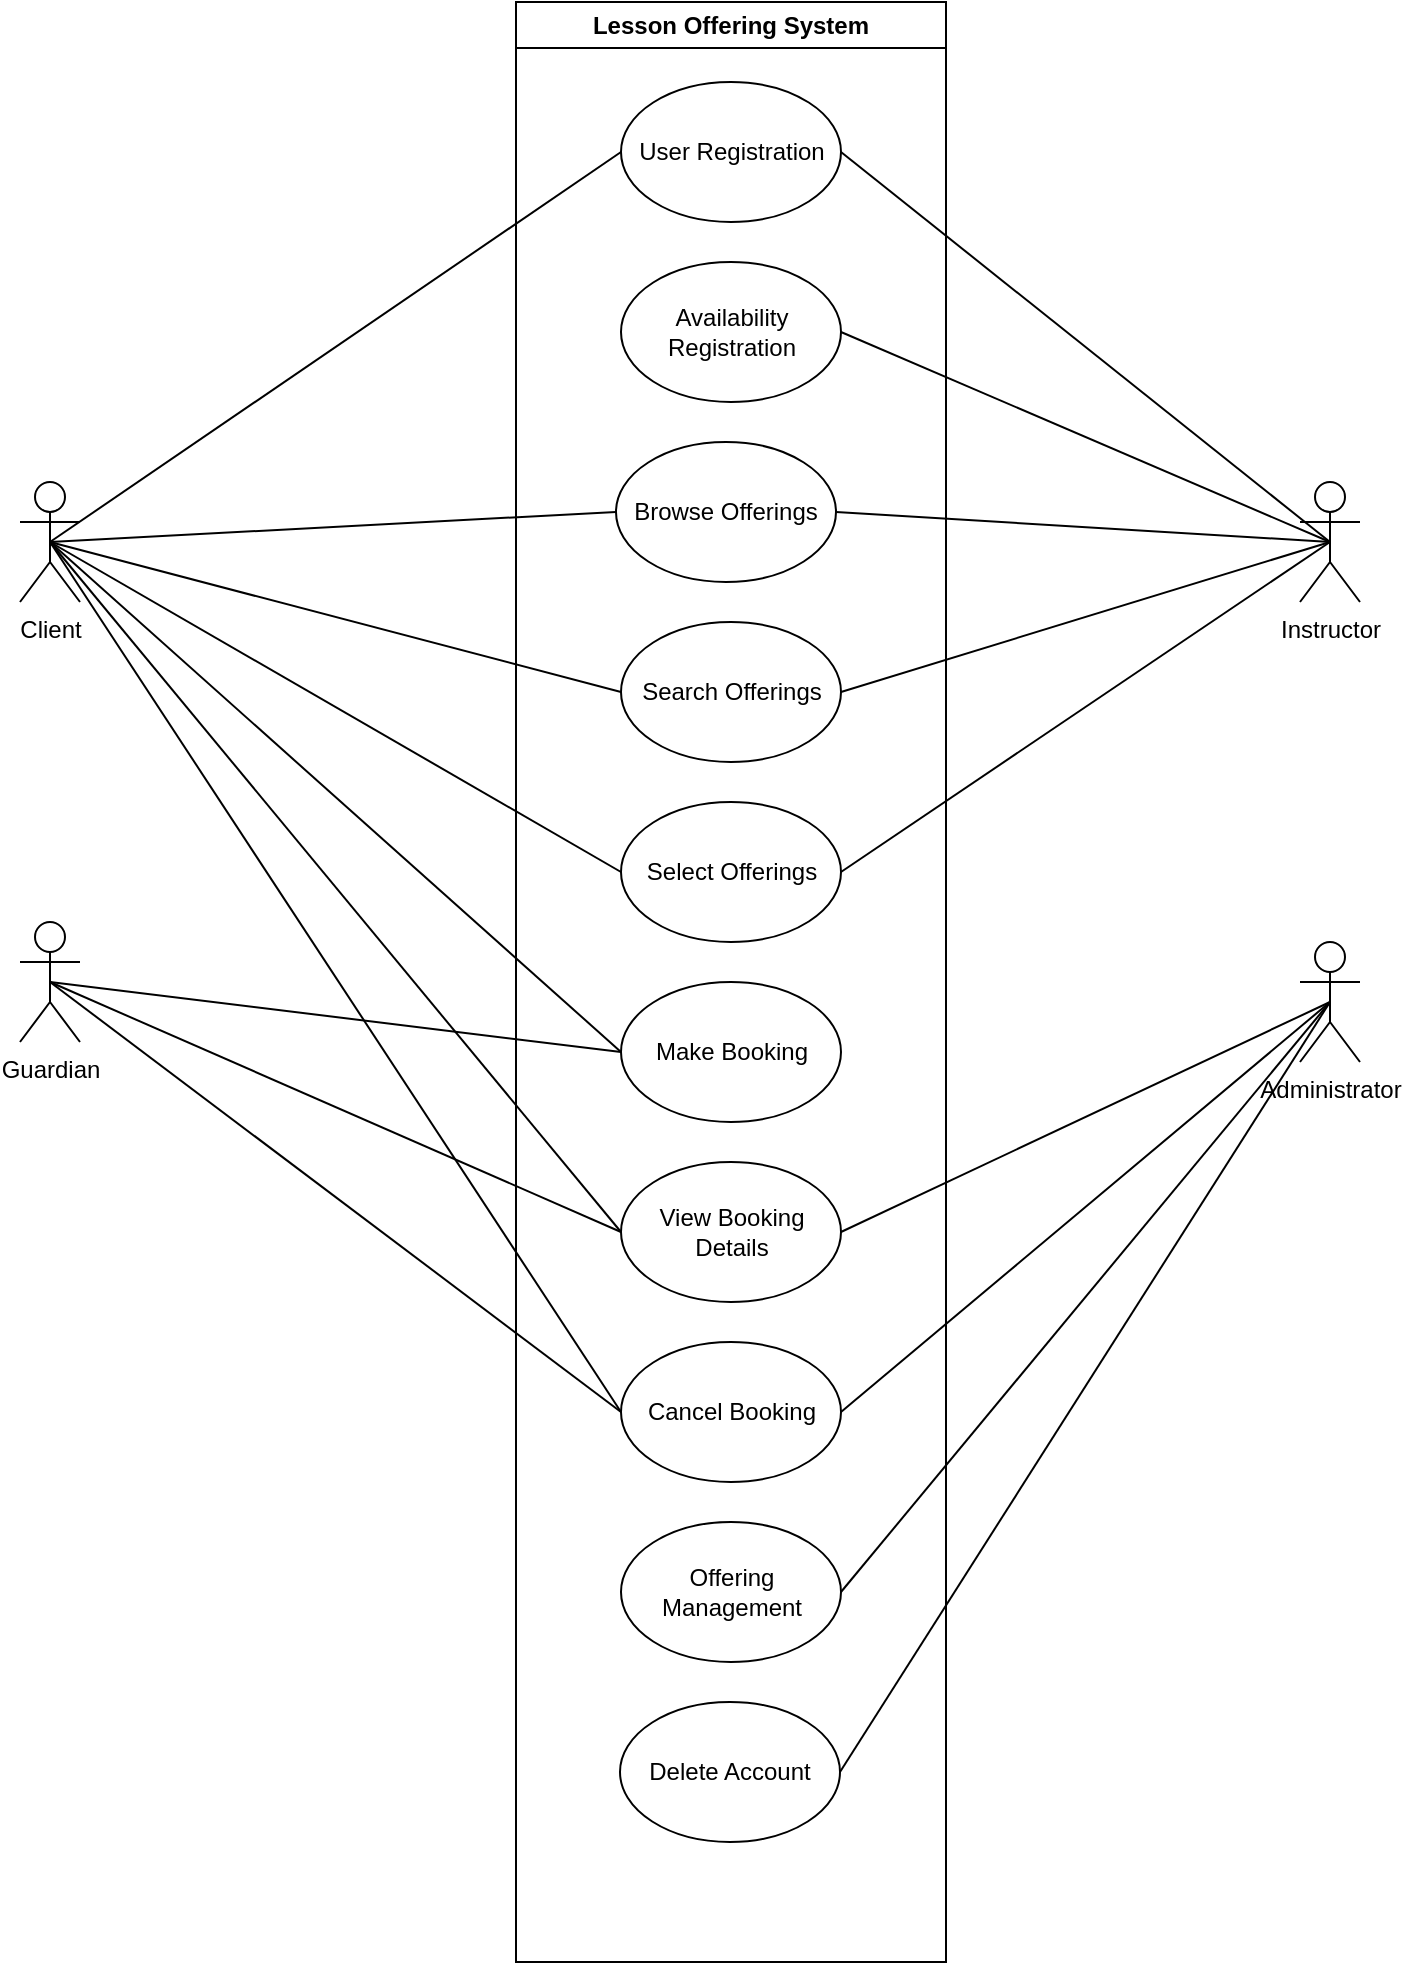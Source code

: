 <mxfile version="24.8.0">
  <diagram name="Page-1" id="ZnEII1DR_nIjoIJPPloN">
    <mxGraphModel dx="1426" dy="1883" grid="1" gridSize="10" guides="1" tooltips="1" connect="1" arrows="1" fold="1" page="1" pageScale="1" pageWidth="850" pageHeight="1100" math="0" shadow="0">
      <root>
        <mxCell id="0" />
        <mxCell id="1" parent="0" />
        <mxCell id="jUnamfFkszUpqMm_n2EK-4" value="Lesson Offering System" style="swimlane;whiteSpace=wrap;html=1;" vertex="1" parent="1">
          <mxGeometry x="318" y="-1040" width="215" height="980" as="geometry" />
        </mxCell>
        <mxCell id="jUnamfFkszUpqMm_n2EK-5" value="User Registration" style="ellipse;whiteSpace=wrap;html=1;" vertex="1" parent="jUnamfFkszUpqMm_n2EK-4">
          <mxGeometry x="52.5" y="40" width="110" height="70" as="geometry" />
        </mxCell>
        <mxCell id="jUnamfFkszUpqMm_n2EK-11" value="Availability Registration" style="ellipse;whiteSpace=wrap;html=1;" vertex="1" parent="jUnamfFkszUpqMm_n2EK-4">
          <mxGeometry x="52.5" y="130" width="110" height="70" as="geometry" />
        </mxCell>
        <mxCell id="jUnamfFkszUpqMm_n2EK-6" value="Browse Offerings" style="ellipse;whiteSpace=wrap;html=1;" vertex="1" parent="jUnamfFkszUpqMm_n2EK-4">
          <mxGeometry x="50" y="220" width="110" height="70" as="geometry" />
        </mxCell>
        <mxCell id="jUnamfFkszUpqMm_n2EK-8" value="Search Offerings" style="ellipse;whiteSpace=wrap;html=1;" vertex="1" parent="jUnamfFkszUpqMm_n2EK-4">
          <mxGeometry x="52.5" y="310" width="110" height="70" as="geometry" />
        </mxCell>
        <mxCell id="jUnamfFkszUpqMm_n2EK-10" value="Select Offerings" style="ellipse;whiteSpace=wrap;html=1;" vertex="1" parent="jUnamfFkszUpqMm_n2EK-4">
          <mxGeometry x="52.5" y="400" width="110" height="70" as="geometry" />
        </mxCell>
        <mxCell id="jUnamfFkszUpqMm_n2EK-9" value="Make Booking" style="ellipse;whiteSpace=wrap;html=1;" vertex="1" parent="jUnamfFkszUpqMm_n2EK-4">
          <mxGeometry x="52.5" y="490" width="110" height="70" as="geometry" />
        </mxCell>
        <mxCell id="jUnamfFkszUpqMm_n2EK-7" value="View Booking Details" style="ellipse;whiteSpace=wrap;html=1;" vertex="1" parent="jUnamfFkszUpqMm_n2EK-4">
          <mxGeometry x="52.5" y="580" width="110" height="70" as="geometry" />
        </mxCell>
        <mxCell id="jUnamfFkszUpqMm_n2EK-15" value="Cancel Booking" style="ellipse;whiteSpace=wrap;html=1;" vertex="1" parent="jUnamfFkszUpqMm_n2EK-4">
          <mxGeometry x="52.5" y="670" width="110" height="70" as="geometry" />
        </mxCell>
        <mxCell id="jUnamfFkszUpqMm_n2EK-12" value="Offering Management" style="ellipse;whiteSpace=wrap;html=1;" vertex="1" parent="jUnamfFkszUpqMm_n2EK-4">
          <mxGeometry x="52.5" y="760" width="110" height="70" as="geometry" />
        </mxCell>
        <mxCell id="jUnamfFkszUpqMm_n2EK-14" value="Delete Account" style="ellipse;whiteSpace=wrap;html=1;" vertex="1" parent="jUnamfFkszUpqMm_n2EK-4">
          <mxGeometry x="52" y="850" width="110" height="70" as="geometry" />
        </mxCell>
        <mxCell id="jUnamfFkszUpqMm_n2EK-16" value="Client" style="shape=umlActor;verticalLabelPosition=bottom;verticalAlign=top;html=1;outlineConnect=0;" vertex="1" parent="1">
          <mxGeometry x="70" y="-800" width="30" height="60" as="geometry" />
        </mxCell>
        <mxCell id="jUnamfFkszUpqMm_n2EK-23" value="Guardian" style="shape=umlActor;verticalLabelPosition=bottom;verticalAlign=top;html=1;outlineConnect=0;" vertex="1" parent="1">
          <mxGeometry x="70" y="-580" width="30" height="60" as="geometry" />
        </mxCell>
        <mxCell id="jUnamfFkszUpqMm_n2EK-26" value="Instructor" style="shape=umlActor;verticalLabelPosition=bottom;verticalAlign=top;html=1;outlineConnect=0;" vertex="1" parent="1">
          <mxGeometry x="710" y="-800" width="30" height="60" as="geometry" />
        </mxCell>
        <mxCell id="jUnamfFkszUpqMm_n2EK-27" value="Administrator" style="shape=umlActor;verticalLabelPosition=bottom;verticalAlign=top;html=1;outlineConnect=0;" vertex="1" parent="1">
          <mxGeometry x="710" y="-570" width="30" height="60" as="geometry" />
        </mxCell>
        <mxCell id="jUnamfFkszUpqMm_n2EK-32" value="" style="endArrow=none;html=1;rounded=0;exitX=0.5;exitY=0.5;exitDx=0;exitDy=0;exitPerimeter=0;entryX=1;entryY=0.5;entryDx=0;entryDy=0;" edge="1" parent="1" source="jUnamfFkszUpqMm_n2EK-26" target="jUnamfFkszUpqMm_n2EK-5">
          <mxGeometry width="50" height="50" relative="1" as="geometry">
            <mxPoint x="640" y="-820" as="sourcePoint" />
            <mxPoint x="580" y="-880" as="targetPoint" />
          </mxGeometry>
        </mxCell>
        <mxCell id="jUnamfFkszUpqMm_n2EK-33" value="" style="endArrow=none;html=1;rounded=0;exitX=0.5;exitY=0.5;exitDx=0;exitDy=0;exitPerimeter=0;entryX=1;entryY=0.5;entryDx=0;entryDy=0;" edge="1" parent="1" source="jUnamfFkszUpqMm_n2EK-26" target="jUnamfFkszUpqMm_n2EK-11">
          <mxGeometry width="50" height="50" relative="1" as="geometry">
            <mxPoint x="620" y="-750" as="sourcePoint" />
            <mxPoint x="570" y="-800" as="targetPoint" />
          </mxGeometry>
        </mxCell>
        <mxCell id="jUnamfFkszUpqMm_n2EK-34" value="" style="endArrow=none;html=1;rounded=0;exitX=0.5;exitY=0.5;exitDx=0;exitDy=0;exitPerimeter=0;entryX=1;entryY=0.5;entryDx=0;entryDy=0;" edge="1" parent="1" source="jUnamfFkszUpqMm_n2EK-26" target="jUnamfFkszUpqMm_n2EK-6">
          <mxGeometry width="50" height="50" relative="1" as="geometry">
            <mxPoint x="620" y="-720" as="sourcePoint" />
            <mxPoint x="570" y="-770" as="targetPoint" />
          </mxGeometry>
        </mxCell>
        <mxCell id="jUnamfFkszUpqMm_n2EK-35" value="" style="endArrow=none;html=1;rounded=0;exitX=0.5;exitY=0.5;exitDx=0;exitDy=0;exitPerimeter=0;entryX=1;entryY=0.5;entryDx=0;entryDy=0;" edge="1" parent="1" source="jUnamfFkszUpqMm_n2EK-26" target="jUnamfFkszUpqMm_n2EK-8">
          <mxGeometry width="50" height="50" relative="1" as="geometry">
            <mxPoint x="640" y="-690" as="sourcePoint" />
            <mxPoint x="580" y="-660" as="targetPoint" />
          </mxGeometry>
        </mxCell>
        <mxCell id="jUnamfFkszUpqMm_n2EK-36" value="" style="endArrow=none;html=1;rounded=0;entryX=0.5;entryY=0.5;entryDx=0;entryDy=0;entryPerimeter=0;exitX=1;exitY=0.5;exitDx=0;exitDy=0;" edge="1" parent="1" source="jUnamfFkszUpqMm_n2EK-10" target="jUnamfFkszUpqMm_n2EK-26">
          <mxGeometry width="50" height="50" relative="1" as="geometry">
            <mxPoint x="630" y="-680" as="sourcePoint" />
            <mxPoint x="680" y="-730" as="targetPoint" />
          </mxGeometry>
        </mxCell>
        <mxCell id="jUnamfFkszUpqMm_n2EK-39" value="" style="endArrow=none;html=1;rounded=0;exitX=0.5;exitY=0.5;exitDx=0;exitDy=0;exitPerimeter=0;entryX=0;entryY=0.5;entryDx=0;entryDy=0;" edge="1" parent="1" source="jUnamfFkszUpqMm_n2EK-16" target="jUnamfFkszUpqMm_n2EK-6">
          <mxGeometry width="50" height="50" relative="1" as="geometry">
            <mxPoint x="110" y="-760" as="sourcePoint" />
            <mxPoint x="160" y="-810" as="targetPoint" />
          </mxGeometry>
        </mxCell>
        <mxCell id="jUnamfFkszUpqMm_n2EK-42" value="" style="endArrow=none;html=1;rounded=0;exitX=0.5;exitY=0.5;exitDx=0;exitDy=0;exitPerimeter=0;entryX=0;entryY=0.5;entryDx=0;entryDy=0;" edge="1" parent="1" source="jUnamfFkszUpqMm_n2EK-16" target="jUnamfFkszUpqMm_n2EK-9">
          <mxGeometry width="50" height="50" relative="1" as="geometry">
            <mxPoint x="140" y="-700" as="sourcePoint" />
            <mxPoint x="230" y="-660" as="targetPoint" />
          </mxGeometry>
        </mxCell>
        <mxCell id="jUnamfFkszUpqMm_n2EK-43" value="" style="endArrow=none;html=1;rounded=0;exitX=0.5;exitY=0.5;exitDx=0;exitDy=0;exitPerimeter=0;entryX=0;entryY=0.5;entryDx=0;entryDy=0;" edge="1" parent="1" source="jUnamfFkszUpqMm_n2EK-16" target="jUnamfFkszUpqMm_n2EK-5">
          <mxGeometry width="50" height="50" relative="1" as="geometry">
            <mxPoint x="120" y="-800" as="sourcePoint" />
            <mxPoint x="200" y="-830" as="targetPoint" />
          </mxGeometry>
        </mxCell>
        <mxCell id="jUnamfFkszUpqMm_n2EK-44" value="" style="endArrow=none;html=1;rounded=0;exitX=0.5;exitY=0.5;exitDx=0;exitDy=0;exitPerimeter=0;entryX=0;entryY=0.5;entryDx=0;entryDy=0;" edge="1" parent="1" source="jUnamfFkszUpqMm_n2EK-16" target="jUnamfFkszUpqMm_n2EK-10">
          <mxGeometry width="50" height="50" relative="1" as="geometry">
            <mxPoint x="180" y="-710" as="sourcePoint" />
            <mxPoint x="250" y="-680" as="targetPoint" />
          </mxGeometry>
        </mxCell>
        <mxCell id="jUnamfFkszUpqMm_n2EK-45" value="" style="endArrow=none;html=1;rounded=0;entryX=0;entryY=0.5;entryDx=0;entryDy=0;exitX=0.5;exitY=0.5;exitDx=0;exitDy=0;exitPerimeter=0;" edge="1" parent="1" source="jUnamfFkszUpqMm_n2EK-16" target="jUnamfFkszUpqMm_n2EK-8">
          <mxGeometry width="50" height="50" relative="1" as="geometry">
            <mxPoint x="200" y="-720" as="sourcePoint" />
            <mxPoint x="290" y="-700" as="targetPoint" />
          </mxGeometry>
        </mxCell>
        <mxCell id="jUnamfFkszUpqMm_n2EK-46" value="" style="endArrow=none;html=1;rounded=0;exitX=0.5;exitY=0.5;exitDx=0;exitDy=0;exitPerimeter=0;entryX=0;entryY=0.5;entryDx=0;entryDy=0;" edge="1" parent="1" source="jUnamfFkszUpqMm_n2EK-16" target="jUnamfFkszUpqMm_n2EK-7">
          <mxGeometry width="50" height="50" relative="1" as="geometry">
            <mxPoint x="130" y="-670" as="sourcePoint" />
            <mxPoint x="170" y="-580" as="targetPoint" />
          </mxGeometry>
        </mxCell>
        <mxCell id="jUnamfFkszUpqMm_n2EK-48" value="" style="endArrow=none;html=1;rounded=0;entryX=0.5;entryY=0.5;entryDx=0;entryDy=0;entryPerimeter=0;exitX=1;exitY=0.5;exitDx=0;exitDy=0;" edge="1" parent="1" source="jUnamfFkszUpqMm_n2EK-7" target="jUnamfFkszUpqMm_n2EK-27">
          <mxGeometry width="50" height="50" relative="1" as="geometry">
            <mxPoint x="630" y="-490" as="sourcePoint" />
            <mxPoint x="680" y="-540" as="targetPoint" />
          </mxGeometry>
        </mxCell>
        <mxCell id="jUnamfFkszUpqMm_n2EK-49" value="" style="endArrow=none;html=1;rounded=0;entryX=0.5;entryY=0.5;entryDx=0;entryDy=0;entryPerimeter=0;exitX=1;exitY=0.5;exitDx=0;exitDy=0;" edge="1" parent="1" source="jUnamfFkszUpqMm_n2EK-15" target="jUnamfFkszUpqMm_n2EK-27">
          <mxGeometry width="50" height="50" relative="1" as="geometry">
            <mxPoint x="670" y="-440" as="sourcePoint" />
            <mxPoint x="720" y="-490" as="targetPoint" />
          </mxGeometry>
        </mxCell>
        <mxCell id="jUnamfFkszUpqMm_n2EK-50" value="" style="endArrow=none;html=1;rounded=0;entryX=0.5;entryY=0.5;entryDx=0;entryDy=0;entryPerimeter=0;exitX=0;exitY=0.5;exitDx=0;exitDy=0;" edge="1" parent="1" source="jUnamfFkszUpqMm_n2EK-15" target="jUnamfFkszUpqMm_n2EK-16">
          <mxGeometry width="50" height="50" relative="1" as="geometry">
            <mxPoint x="180" y="-610" as="sourcePoint" />
            <mxPoint x="70" y="-700" as="targetPoint" />
          </mxGeometry>
        </mxCell>
        <mxCell id="jUnamfFkszUpqMm_n2EK-51" value="" style="endArrow=none;html=1;rounded=0;exitX=0.5;exitY=0.5;exitDx=0;exitDy=0;exitPerimeter=0;entryX=0;entryY=0.5;entryDx=0;entryDy=0;" edge="1" parent="1" source="jUnamfFkszUpqMm_n2EK-23" target="jUnamfFkszUpqMm_n2EK-9">
          <mxGeometry width="50" height="50" relative="1" as="geometry">
            <mxPoint x="130" y="-530" as="sourcePoint" />
            <mxPoint x="180" y="-580" as="targetPoint" />
          </mxGeometry>
        </mxCell>
        <mxCell id="jUnamfFkszUpqMm_n2EK-52" value="" style="endArrow=none;html=1;rounded=0;exitX=0.5;exitY=0.5;exitDx=0;exitDy=0;exitPerimeter=0;entryX=0;entryY=0.5;entryDx=0;entryDy=0;" edge="1" parent="1" source="jUnamfFkszUpqMm_n2EK-23" target="jUnamfFkszUpqMm_n2EK-7">
          <mxGeometry width="50" height="50" relative="1" as="geometry">
            <mxPoint x="170" y="-460" as="sourcePoint" />
            <mxPoint x="220" y="-510" as="targetPoint" />
          </mxGeometry>
        </mxCell>
        <mxCell id="jUnamfFkszUpqMm_n2EK-53" value="" style="endArrow=none;html=1;rounded=0;exitX=0.5;exitY=0.5;exitDx=0;exitDy=0;exitPerimeter=0;entryX=0;entryY=0.5;entryDx=0;entryDy=0;" edge="1" parent="1" source="jUnamfFkszUpqMm_n2EK-23" target="jUnamfFkszUpqMm_n2EK-15">
          <mxGeometry width="50" height="50" relative="1" as="geometry">
            <mxPoint x="140" y="-430" as="sourcePoint" />
            <mxPoint x="190" y="-390" as="targetPoint" />
          </mxGeometry>
        </mxCell>
        <mxCell id="jUnamfFkszUpqMm_n2EK-54" value="" style="endArrow=none;html=1;rounded=0;entryX=0.5;entryY=0.5;entryDx=0;entryDy=0;entryPerimeter=0;exitX=1;exitY=0.5;exitDx=0;exitDy=0;" edge="1" parent="1" source="jUnamfFkszUpqMm_n2EK-12" target="jUnamfFkszUpqMm_n2EK-27">
          <mxGeometry width="50" height="50" relative="1" as="geometry">
            <mxPoint x="660" y="-420" as="sourcePoint" />
            <mxPoint x="710" y="-470" as="targetPoint" />
          </mxGeometry>
        </mxCell>
        <mxCell id="jUnamfFkszUpqMm_n2EK-55" value="" style="endArrow=none;html=1;rounded=0;entryX=0.5;entryY=0.5;entryDx=0;entryDy=0;entryPerimeter=0;exitX=1;exitY=0.5;exitDx=0;exitDy=0;" edge="1" parent="1" source="jUnamfFkszUpqMm_n2EK-14" target="jUnamfFkszUpqMm_n2EK-27">
          <mxGeometry width="50" height="50" relative="1" as="geometry">
            <mxPoint x="670" y="-330" as="sourcePoint" />
            <mxPoint x="720" y="-380" as="targetPoint" />
          </mxGeometry>
        </mxCell>
      </root>
    </mxGraphModel>
  </diagram>
</mxfile>
